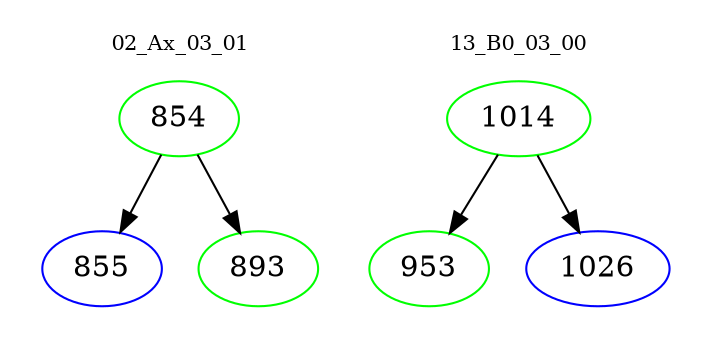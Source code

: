digraph{
subgraph cluster_0 {
color = white
label = "02_Ax_03_01";
fontsize=10;
T0_854 [label="854", color="green"]
T0_854 -> T0_855 [color="black"]
T0_855 [label="855", color="blue"]
T0_854 -> T0_893 [color="black"]
T0_893 [label="893", color="green"]
}
subgraph cluster_1 {
color = white
label = "13_B0_03_00";
fontsize=10;
T1_1014 [label="1014", color="green"]
T1_1014 -> T1_953 [color="black"]
T1_953 [label="953", color="green"]
T1_1014 -> T1_1026 [color="black"]
T1_1026 [label="1026", color="blue"]
}
}
